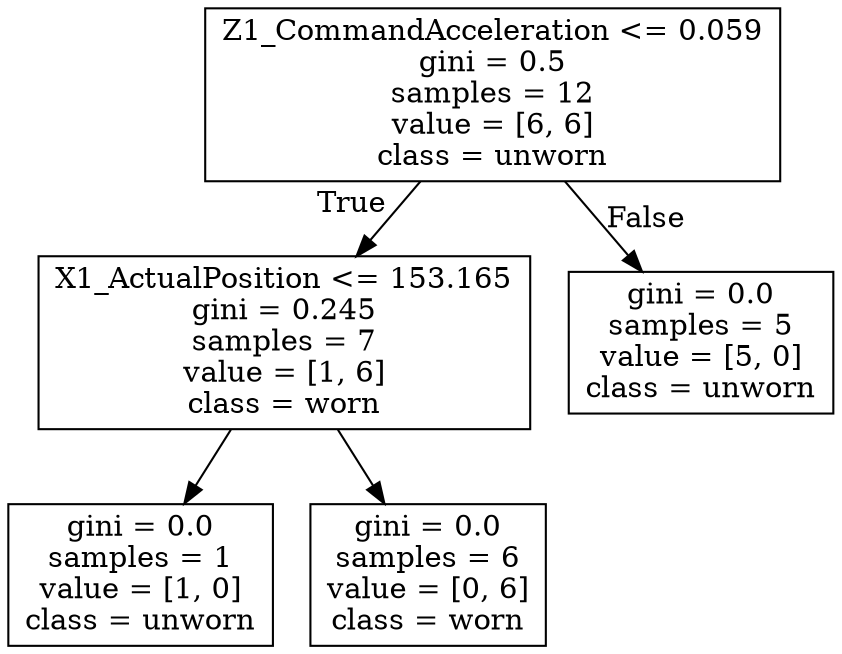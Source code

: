 digraph Tree {
node [shape=box] ;
0 [label="Z1_CommandAcceleration <= 0.059\ngini = 0.5\nsamples = 12\nvalue = [6, 6]\nclass = unworn"] ;
1 [label="X1_ActualPosition <= 153.165\ngini = 0.245\nsamples = 7\nvalue = [1, 6]\nclass = worn"] ;
0 -> 1 [labeldistance=2.5, labelangle=45, headlabel="True"] ;
2 [label="gini = 0.0\nsamples = 1\nvalue = [1, 0]\nclass = unworn"] ;
1 -> 2 ;
3 [label="gini = 0.0\nsamples = 6\nvalue = [0, 6]\nclass = worn"] ;
1 -> 3 ;
4 [label="gini = 0.0\nsamples = 5\nvalue = [5, 0]\nclass = unworn"] ;
0 -> 4 [labeldistance=2.5, labelangle=-45, headlabel="False"] ;
}
